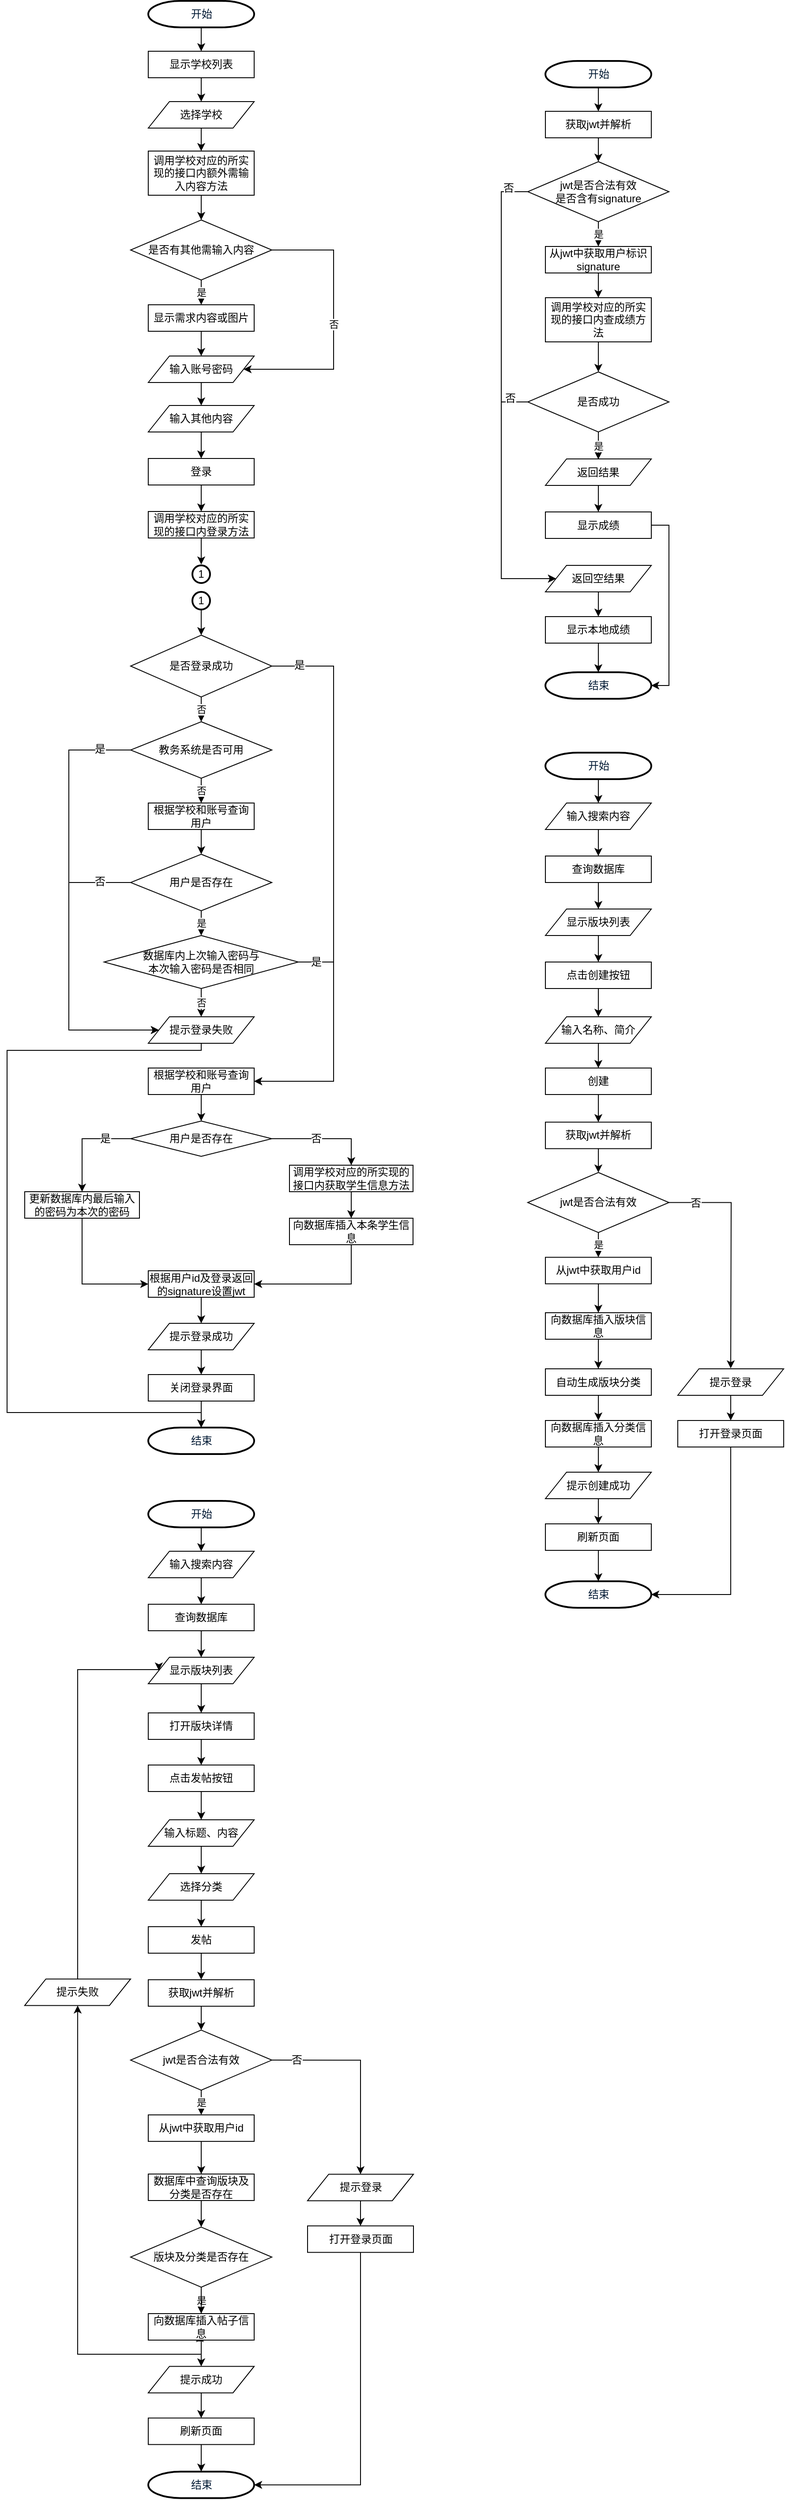 <mxfile version="10.7.7" type="github"><diagram name="Page-1" id="edf60f1a-56cd-e834-aa8a-f176f3a09ee4"><mxGraphModel dx="1394" dy="730" grid="1" gridSize="10" guides="1" tooltips="1" connect="1" arrows="1" fold="1" page="1" pageScale="1" pageWidth="1100" pageHeight="850" background="#ffffff" math="0" shadow="0"><root><mxCell id="0"/><mxCell id="1" parent="0"/><mxCell id="c_AyeSLThWvpHjJvJmBb-22" style="edgeStyle=orthogonalEdgeStyle;rounded=0;orthogonalLoop=1;jettySize=auto;html=1;entryX=0.5;entryY=0;entryDx=0;entryDy=0;" parent="1" source="c_AyeSLThWvpHjJvJmBb-1" target="c_AyeSLThWvpHjJvJmBb-15" edge="1"><mxGeometry relative="1" as="geometry"/></mxCell><mxCell id="c_AyeSLThWvpHjJvJmBb-1" value="开始" style="shape=mxgraph.flowchart.terminator;fillColor=#FFFFFF;strokeColor=#000000;strokeWidth=2;gradientColor=none;gradientDirection=north;fontColor=#001933;fontStyle=0;html=1;" parent="1" vertex="1"><mxGeometry x="180" y="2" width="120" height="30" as="geometry"/></mxCell><mxCell id="c_AyeSLThWvpHjJvJmBb-64" style="edgeStyle=orthogonalEdgeStyle;rounded=0;orthogonalLoop=1;jettySize=auto;html=1;entryX=0.5;entryY=0;entryDx=0;entryDy=0;" parent="1" source="c_AyeSLThWvpHjJvJmBb-14" target="c_AyeSLThWvpHjJvJmBb-34" edge="1"><mxGeometry relative="1" as="geometry"/></mxCell><mxCell id="c_AyeSLThWvpHjJvJmBb-14" value="选择学校" style="shape=parallelogram;perimeter=parallelogramPerimeter;whiteSpace=wrap;html=1;" parent="1" vertex="1"><mxGeometry x="180" y="116" width="120" height="30" as="geometry"/></mxCell><mxCell id="c_AyeSLThWvpHjJvJmBb-23" style="edgeStyle=orthogonalEdgeStyle;rounded=0;orthogonalLoop=1;jettySize=auto;html=1;entryX=0.5;entryY=0;entryDx=0;entryDy=0;" parent="1" source="c_AyeSLThWvpHjJvJmBb-15" target="c_AyeSLThWvpHjJvJmBb-14" edge="1"><mxGeometry relative="1" as="geometry"/></mxCell><mxCell id="c_AyeSLThWvpHjJvJmBb-15" value="显示学校列表" style="rounded=0;whiteSpace=wrap;html=1;" parent="1" vertex="1"><mxGeometry x="180" y="59" width="120" height="30" as="geometry"/></mxCell><mxCell id="c_AyeSLThWvpHjJvJmBb-63" style="edgeStyle=orthogonalEdgeStyle;rounded=0;orthogonalLoop=1;jettySize=auto;html=1;entryX=0.5;entryY=0;entryDx=0;entryDy=0;" parent="1" source="c_AyeSLThWvpHjJvJmBb-17" target="c_AyeSLThWvpHjJvJmBb-20" edge="1"><mxGeometry relative="1" as="geometry"/></mxCell><mxCell id="c_AyeSLThWvpHjJvJmBb-17" value="输入账号密码" style="shape=parallelogram;perimeter=parallelogramPerimeter;whiteSpace=wrap;html=1;" parent="1" vertex="1"><mxGeometry x="180" y="404" width="120" height="30" as="geometry"/></mxCell><mxCell id="c_AyeSLThWvpHjJvJmBb-26" value="是" style="edgeStyle=orthogonalEdgeStyle;rounded=0;orthogonalLoop=1;jettySize=auto;html=1;" parent="1" source="c_AyeSLThWvpHjJvJmBb-18" target="c_AyeSLThWvpHjJvJmBb-19" edge="1"><mxGeometry relative="1" as="geometry"/></mxCell><mxCell id="c_AyeSLThWvpHjJvJmBb-29" value="否" style="edgeStyle=orthogonalEdgeStyle;rounded=0;orthogonalLoop=1;jettySize=auto;html=1;entryX=1;entryY=0.5;entryDx=0;entryDy=0;" parent="1" source="c_AyeSLThWvpHjJvJmBb-18" target="c_AyeSLThWvpHjJvJmBb-17" edge="1"><mxGeometry relative="1" as="geometry"><mxPoint x="480" y="379.5" as="targetPoint"/><Array as="points"><mxPoint x="390" y="284"/><mxPoint x="390" y="419"/></Array></mxGeometry></mxCell><mxCell id="c_AyeSLThWvpHjJvJmBb-18" value="是否有其他需输入内容" style="rhombus;whiteSpace=wrap;html=1;" parent="1" vertex="1"><mxGeometry x="160" y="250" width="160" height="68" as="geometry"/></mxCell><mxCell id="c_AyeSLThWvpHjJvJmBb-65" style="edgeStyle=orthogonalEdgeStyle;rounded=0;orthogonalLoop=1;jettySize=auto;html=1;entryX=0.5;entryY=0;entryDx=0;entryDy=0;" parent="1" source="c_AyeSLThWvpHjJvJmBb-19" target="c_AyeSLThWvpHjJvJmBb-17" edge="1"><mxGeometry relative="1" as="geometry"/></mxCell><mxCell id="c_AyeSLThWvpHjJvJmBb-19" value="显示需求内容或图片" style="rounded=0;whiteSpace=wrap;html=1;" parent="1" vertex="1"><mxGeometry x="180" y="346" width="120" height="30" as="geometry"/></mxCell><mxCell id="c_AyeSLThWvpHjJvJmBb-30" style="edgeStyle=orthogonalEdgeStyle;rounded=0;orthogonalLoop=1;jettySize=auto;html=1;entryX=0.5;entryY=0;entryDx=0;entryDy=0;" parent="1" source="c_AyeSLThWvpHjJvJmBb-20" target="c_AyeSLThWvpHjJvJmBb-28" edge="1"><mxGeometry relative="1" as="geometry"/></mxCell><mxCell id="c_AyeSLThWvpHjJvJmBb-20" value="输入其他内容" style="shape=parallelogram;perimeter=parallelogramPerimeter;whiteSpace=wrap;html=1;" parent="1" vertex="1"><mxGeometry x="180" y="460" width="120" height="30" as="geometry"/></mxCell><mxCell id="c_AyeSLThWvpHjJvJmBb-32" value="" style="edgeStyle=orthogonalEdgeStyle;rounded=0;orthogonalLoop=1;jettySize=auto;html=1;" parent="1" source="c_AyeSLThWvpHjJvJmBb-28" target="c_AyeSLThWvpHjJvJmBb-31" edge="1"><mxGeometry relative="1" as="geometry"/></mxCell><mxCell id="c_AyeSLThWvpHjJvJmBb-28" value="登录" style="rounded=0;whiteSpace=wrap;html=1;" parent="1" vertex="1"><mxGeometry x="180" y="520" width="120" height="30" as="geometry"/></mxCell><mxCell id="GEYqbhleFmhIPvsQaSh0-6" style="edgeStyle=orthogonalEdgeStyle;rounded=0;orthogonalLoop=1;jettySize=auto;html=1;exitX=0.5;exitY=1;exitDx=0;exitDy=0;entryX=0.5;entryY=0;entryDx=0;entryDy=0;entryPerimeter=0;" edge="1" parent="1" source="c_AyeSLThWvpHjJvJmBb-31"><mxGeometry relative="1" as="geometry"><mxPoint x="240" y="640" as="targetPoint"/></mxGeometry></mxCell><mxCell id="c_AyeSLThWvpHjJvJmBb-31" value="调用学校对应的所实现的接口内登录方法" style="rounded=0;whiteSpace=wrap;html=1;" parent="1" vertex="1"><mxGeometry x="180" y="580" width="120" height="30" as="geometry"/></mxCell><mxCell id="c_AyeSLThWvpHjJvJmBb-36" style="edgeStyle=orthogonalEdgeStyle;rounded=0;orthogonalLoop=1;jettySize=auto;html=1;entryX=0.5;entryY=0;entryDx=0;entryDy=0;" parent="1" target="c_AyeSLThWvpHjJvJmBb-18" edge="1"><mxGeometry relative="1" as="geometry"><mxPoint x="240" y="218" as="sourcePoint"/></mxGeometry></mxCell><mxCell id="c_AyeSLThWvpHjJvJmBb-34" value="调用学校对应的所实现的接口内额外需输入内容方法" style="rounded=0;whiteSpace=wrap;html=1;" parent="1" vertex="1"><mxGeometry x="180" y="172" width="120" height="50" as="geometry"/></mxCell><mxCell id="c_AyeSLThWvpHjJvJmBb-40" value="否" style="edgeStyle=orthogonalEdgeStyle;rounded=0;orthogonalLoop=1;jettySize=auto;html=1;" parent="1" source="c_AyeSLThWvpHjJvJmBb-37" target="c_AyeSLThWvpHjJvJmBb-39" edge="1"><mxGeometry relative="1" as="geometry"/></mxCell><mxCell id="c_AyeSLThWvpHjJvJmBb-74" style="edgeStyle=orthogonalEdgeStyle;rounded=0;orthogonalLoop=1;jettySize=auto;html=1;entryX=1;entryY=0.5;entryDx=0;entryDy=0;" parent="1" source="c_AyeSLThWvpHjJvJmBb-37" target="c_AyeSLThWvpHjJvJmBb-72" edge="1"><mxGeometry relative="1" as="geometry"><Array as="points"><mxPoint x="390" y="755"/><mxPoint x="390" y="1225"/></Array></mxGeometry></mxCell><mxCell id="c_AyeSLThWvpHjJvJmBb-76" value="是" style="text;html=1;resizable=0;points=[];align=center;verticalAlign=middle;labelBackgroundColor=#ffffff;" parent="c_AyeSLThWvpHjJvJmBb-74" vertex="1" connectable="0"><mxGeometry x="-0.902" y="1" relative="1" as="geometry"><mxPoint as="offset"/></mxGeometry></mxCell><mxCell id="c_AyeSLThWvpHjJvJmBb-37" value="是否登录成功" style="rhombus;whiteSpace=wrap;html=1;" parent="1" vertex="1"><mxGeometry x="160" y="720" width="160" height="70" as="geometry"/></mxCell><mxCell id="c_AyeSLThWvpHjJvJmBb-45" value="否" style="edgeStyle=orthogonalEdgeStyle;rounded=0;orthogonalLoop=1;jettySize=auto;html=1;entryX=0.5;entryY=0;entryDx=0;entryDy=0;" parent="1" source="c_AyeSLThWvpHjJvJmBb-39" target="c_AyeSLThWvpHjJvJmBb-44" edge="1"><mxGeometry relative="1" as="geometry"/></mxCell><mxCell id="c_AyeSLThWvpHjJvJmBb-69" style="edgeStyle=orthogonalEdgeStyle;rounded=0;orthogonalLoop=1;jettySize=auto;html=1;entryX=0;entryY=0.5;entryDx=0;entryDy=0;" parent="1" source="c_AyeSLThWvpHjJvJmBb-39" target="c_AyeSLThWvpHjJvJmBb-56" edge="1"><mxGeometry relative="1" as="geometry"><Array as="points"><mxPoint x="90" y="850"/><mxPoint x="90" y="1167"/></Array></mxGeometry></mxCell><mxCell id="c_AyeSLThWvpHjJvJmBb-70" value="是" style="text;html=1;resizable=0;points=[];align=center;verticalAlign=middle;labelBackgroundColor=#ffffff;" parent="c_AyeSLThWvpHjJvJmBb-69" vertex="1" connectable="0"><mxGeometry x="-0.857" y="1" relative="1" as="geometry"><mxPoint y="-2" as="offset"/></mxGeometry></mxCell><mxCell id="c_AyeSLThWvpHjJvJmBb-39" value="教务系统是否可用" style="rhombus;whiteSpace=wrap;html=1;" parent="1" vertex="1"><mxGeometry x="160" y="818" width="160" height="64" as="geometry"/></mxCell><mxCell id="c_AyeSLThWvpHjJvJmBb-50" style="edgeStyle=orthogonalEdgeStyle;rounded=0;orthogonalLoop=1;jettySize=auto;html=1;" parent="1" source="c_AyeSLThWvpHjJvJmBb-44" target="c_AyeSLThWvpHjJvJmBb-48" edge="1"><mxGeometry relative="1" as="geometry"/></mxCell><mxCell id="c_AyeSLThWvpHjJvJmBb-44" value="根据学校和账号查询用户" style="rounded=0;whiteSpace=wrap;html=1;" parent="1" vertex="1"><mxGeometry x="180" y="910" width="120" height="30" as="geometry"/></mxCell><mxCell id="c_AyeSLThWvpHjJvJmBb-53" value="是" style="edgeStyle=orthogonalEdgeStyle;rounded=0;orthogonalLoop=1;jettySize=auto;html=1;" parent="1" source="c_AyeSLThWvpHjJvJmBb-48" target="c_AyeSLThWvpHjJvJmBb-51" edge="1"><mxGeometry relative="1" as="geometry"/></mxCell><mxCell id="c_AyeSLThWvpHjJvJmBb-66" style="edgeStyle=orthogonalEdgeStyle;rounded=0;orthogonalLoop=1;jettySize=auto;html=1;entryX=0;entryY=0.5;entryDx=0;entryDy=0;" parent="1" source="c_AyeSLThWvpHjJvJmBb-48" target="c_AyeSLThWvpHjJvJmBb-56" edge="1"><mxGeometry relative="1" as="geometry"><Array as="points"><mxPoint x="90" y="1000"/><mxPoint x="90" y="1167"/></Array></mxGeometry></mxCell><mxCell id="c_AyeSLThWvpHjJvJmBb-68" value="否" style="text;html=1;resizable=0;points=[];align=center;verticalAlign=middle;labelBackgroundColor=#ffffff;" parent="c_AyeSLThWvpHjJvJmBb-66" vertex="1" connectable="0"><mxGeometry x="-0.793" y="-3" relative="1" as="geometry"><mxPoint y="2" as="offset"/></mxGeometry></mxCell><mxCell id="c_AyeSLThWvpHjJvJmBb-48" value="用户是否存在" style="rhombus;whiteSpace=wrap;html=1;" parent="1" vertex="1"><mxGeometry x="160" y="968" width="160" height="64" as="geometry"/></mxCell><mxCell id="c_AyeSLThWvpHjJvJmBb-54" value="否" style="edgeStyle=orthogonalEdgeStyle;rounded=0;orthogonalLoop=1;jettySize=auto;html=1;entryX=0.5;entryY=0;entryDx=0;entryDy=0;" parent="1" source="c_AyeSLThWvpHjJvJmBb-51" target="c_AyeSLThWvpHjJvJmBb-56" edge="1"><mxGeometry relative="1" as="geometry"><mxPoint x="240" y="1150" as="targetPoint"/></mxGeometry></mxCell><mxCell id="c_AyeSLThWvpHjJvJmBb-73" style="edgeStyle=orthogonalEdgeStyle;rounded=0;orthogonalLoop=1;jettySize=auto;html=1;entryX=1;entryY=0.5;entryDx=0;entryDy=0;" parent="1" source="c_AyeSLThWvpHjJvJmBb-51" target="c_AyeSLThWvpHjJvJmBb-72" edge="1"><mxGeometry relative="1" as="geometry"><mxPoint x="350" y="1190" as="targetPoint"/><Array as="points"><mxPoint x="390" y="1090"/><mxPoint x="390" y="1225"/></Array></mxGeometry></mxCell><mxCell id="c_AyeSLThWvpHjJvJmBb-77" value="是" style="text;html=1;resizable=0;points=[];align=center;verticalAlign=middle;labelBackgroundColor=#ffffff;" parent="c_AyeSLThWvpHjJvJmBb-73" vertex="1" connectable="0"><mxGeometry x="-0.849" relative="1" as="geometry"><mxPoint as="offset"/></mxGeometry></mxCell><mxCell id="c_AyeSLThWvpHjJvJmBb-51" value="数据库内上次输入密码与&lt;br&gt;本次输入密码是否相同" style="rhombus;whiteSpace=wrap;html=1;" parent="1" vertex="1"><mxGeometry x="130" y="1060" width="220" height="60" as="geometry"/></mxCell><mxCell id="c_AyeSLThWvpHjJvJmBb-118" style="edgeStyle=orthogonalEdgeStyle;rounded=0;orthogonalLoop=1;jettySize=auto;html=1;entryX=0.5;entryY=0;entryDx=0;entryDy=0;entryPerimeter=0;exitX=0.5;exitY=1;exitDx=0;exitDy=0;" parent="1" source="c_AyeSLThWvpHjJvJmBb-56" target="c_AyeSLThWvpHjJvJmBb-61" edge="1"><mxGeometry relative="1" as="geometry"><mxPoint x="40" y="1450" as="targetPoint"/><Array as="points"><mxPoint x="240" y="1190"/><mxPoint x="20" y="1190"/><mxPoint x="20" y="1600"/><mxPoint x="240" y="1600"/></Array></mxGeometry></mxCell><mxCell id="c_AyeSLThWvpHjJvJmBb-56" value="提示登录失败" style="shape=parallelogram;perimeter=parallelogramPerimeter;whiteSpace=wrap;html=1;" parent="1" vertex="1"><mxGeometry x="180" y="1152" width="120" height="30" as="geometry"/></mxCell><mxCell id="c_AyeSLThWvpHjJvJmBb-85" style="edgeStyle=orthogonalEdgeStyle;rounded=0;orthogonalLoop=1;jettySize=auto;html=1;" parent="1" source="c_AyeSLThWvpHjJvJmBb-57" target="c_AyeSLThWvpHjJvJmBb-58" edge="1"><mxGeometry relative="1" as="geometry"/></mxCell><mxCell id="c_AyeSLThWvpHjJvJmBb-57" value="提示登录成功" style="shape=parallelogram;perimeter=parallelogramPerimeter;whiteSpace=wrap;html=1;" parent="1" vertex="1"><mxGeometry x="180" y="1499" width="120" height="30" as="geometry"/></mxCell><mxCell id="c_AyeSLThWvpHjJvJmBb-86" style="edgeStyle=orthogonalEdgeStyle;rounded=0;orthogonalLoop=1;jettySize=auto;html=1;entryX=0.5;entryY=0;entryDx=0;entryDy=0;entryPerimeter=0;" parent="1" source="c_AyeSLThWvpHjJvJmBb-58" target="c_AyeSLThWvpHjJvJmBb-61" edge="1"><mxGeometry relative="1" as="geometry"/></mxCell><mxCell id="c_AyeSLThWvpHjJvJmBb-58" value="关闭登录界面" style="rounded=0;whiteSpace=wrap;html=1;" parent="1" vertex="1"><mxGeometry x="180" y="1557" width="120" height="30" as="geometry"/></mxCell><mxCell id="c_AyeSLThWvpHjJvJmBb-61" value="结束" style="shape=mxgraph.flowchart.terminator;fillColor=#FFFFFF;strokeColor=#000000;strokeWidth=2;gradientColor=none;gradientDirection=north;fontColor=#001933;fontStyle=0;html=1;" parent="1" vertex="1"><mxGeometry x="180" y="1617" width="120" height="30" as="geometry"/></mxCell><mxCell id="c_AyeSLThWvpHjJvJmBb-79" style="edgeStyle=orthogonalEdgeStyle;rounded=0;orthogonalLoop=1;jettySize=auto;html=1;entryX=0.5;entryY=0;entryDx=0;entryDy=0;" parent="1" source="c_AyeSLThWvpHjJvJmBb-72" target="c_AyeSLThWvpHjJvJmBb-78" edge="1"><mxGeometry relative="1" as="geometry"/></mxCell><mxCell id="c_AyeSLThWvpHjJvJmBb-72" value="根据学校和账号查询用户" style="rounded=0;whiteSpace=wrap;html=1;" parent="1" vertex="1"><mxGeometry x="180" y="1210" width="120" height="30" as="geometry"/></mxCell><mxCell id="c_AyeSLThWvpHjJvJmBb-82" style="edgeStyle=orthogonalEdgeStyle;rounded=0;orthogonalLoop=1;jettySize=auto;html=1;" parent="1" source="c_AyeSLThWvpHjJvJmBb-78" target="c_AyeSLThWvpHjJvJmBb-81" edge="1"><mxGeometry relative="1" as="geometry"><Array as="points"><mxPoint x="105" y="1290"/></Array></mxGeometry></mxCell><mxCell id="c_AyeSLThWvpHjJvJmBb-83" value="是" style="text;html=1;resizable=0;points=[];align=center;verticalAlign=middle;labelBackgroundColor=#ffffff;" parent="c_AyeSLThWvpHjJvJmBb-82" vertex="1" connectable="0"><mxGeometry x="-0.12" y="19" relative="1" as="geometry"><mxPoint x="21" y="-19" as="offset"/></mxGeometry></mxCell><mxCell id="c_AyeSLThWvpHjJvJmBb-88" style="edgeStyle=orthogonalEdgeStyle;rounded=0;orthogonalLoop=1;jettySize=auto;html=1;entryX=0.5;entryY=0;entryDx=0;entryDy=0;" parent="1" source="c_AyeSLThWvpHjJvJmBb-78" target="c_AyeSLThWvpHjJvJmBb-87" edge="1"><mxGeometry relative="1" as="geometry"/></mxCell><mxCell id="c_AyeSLThWvpHjJvJmBb-121" value="否" style="text;html=1;resizable=0;points=[];align=center;verticalAlign=middle;labelBackgroundColor=#ffffff;" parent="c_AyeSLThWvpHjJvJmBb-88" vertex="1" connectable="0"><mxGeometry x="-0.167" y="-4" relative="1" as="geometry"><mxPoint y="-4" as="offset"/></mxGeometry></mxCell><mxCell id="c_AyeSLThWvpHjJvJmBb-78" value="用户是否存在" style="rhombus;whiteSpace=wrap;html=1;" parent="1" vertex="1"><mxGeometry x="160" y="1270" width="160" height="40" as="geometry"/></mxCell><mxCell id="c_AyeSLThWvpHjJvJmBb-102" style="edgeStyle=orthogonalEdgeStyle;rounded=0;orthogonalLoop=1;jettySize=auto;html=1;entryX=0;entryY=0.5;entryDx=0;entryDy=0;" parent="1" source="c_AyeSLThWvpHjJvJmBb-81" target="c_AyeSLThWvpHjJvJmBb-101" edge="1"><mxGeometry relative="1" as="geometry"><Array as="points"><mxPoint x="105" y="1455"/></Array></mxGeometry></mxCell><mxCell id="c_AyeSLThWvpHjJvJmBb-81" value="更新数据库内最后输入的密码为本次的密码" style="rounded=0;whiteSpace=wrap;html=1;" parent="1" vertex="1"><mxGeometry x="40" y="1350" width="130" height="30" as="geometry"/></mxCell><mxCell id="c_AyeSLThWvpHjJvJmBb-92" style="edgeStyle=orthogonalEdgeStyle;rounded=0;orthogonalLoop=1;jettySize=auto;html=1;entryX=0.5;entryY=0;entryDx=0;entryDy=0;" parent="1" source="c_AyeSLThWvpHjJvJmBb-87" target="c_AyeSLThWvpHjJvJmBb-89" edge="1"><mxGeometry relative="1" as="geometry"/></mxCell><mxCell id="c_AyeSLThWvpHjJvJmBb-87" value="调用学校对应的所实现的接口内获取学生信息方法" style="rounded=0;whiteSpace=wrap;html=1;" parent="1" vertex="1"><mxGeometry x="340" y="1320" width="140" height="30" as="geometry"/></mxCell><mxCell id="c_AyeSLThWvpHjJvJmBb-103" style="edgeStyle=orthogonalEdgeStyle;rounded=0;orthogonalLoop=1;jettySize=auto;html=1;entryX=1;entryY=0.5;entryDx=0;entryDy=0;" parent="1" source="c_AyeSLThWvpHjJvJmBb-89" target="c_AyeSLThWvpHjJvJmBb-101" edge="1"><mxGeometry relative="1" as="geometry"><Array as="points"><mxPoint x="410" y="1455"/></Array></mxGeometry></mxCell><mxCell id="c_AyeSLThWvpHjJvJmBb-89" value="向数据库插入本条学生信息" style="rounded=0;whiteSpace=wrap;html=1;" parent="1" vertex="1"><mxGeometry x="340" y="1380" width="140" height="30" as="geometry"/></mxCell><mxCell id="c_AyeSLThWvpHjJvJmBb-93" style="edgeStyle=orthogonalEdgeStyle;rounded=0;orthogonalLoop=1;jettySize=auto;html=1;entryX=0.5;entryY=0;entryDx=0;entryDy=0;" parent="1" source="c_AyeSLThWvpHjJvJmBb-94" target="c_AyeSLThWvpHjJvJmBb-98" edge="1"><mxGeometry relative="1" as="geometry"/></mxCell><mxCell id="c_AyeSLThWvpHjJvJmBb-94" value="开始" style="shape=mxgraph.flowchart.terminator;fillColor=#FFFFFF;strokeColor=#000000;strokeWidth=2;gradientColor=none;gradientDirection=north;fontColor=#001933;fontStyle=0;html=1;" parent="1" vertex="1"><mxGeometry x="630" y="70" width="120" height="30" as="geometry"/></mxCell><mxCell id="c_AyeSLThWvpHjJvJmBb-97" style="edgeStyle=orthogonalEdgeStyle;rounded=0;orthogonalLoop=1;jettySize=auto;html=1;entryX=0.5;entryY=0;entryDx=0;entryDy=0;" parent="1" source="c_AyeSLThWvpHjJvJmBb-98" edge="1"><mxGeometry relative="1" as="geometry"><mxPoint x="690" y="184" as="targetPoint"/></mxGeometry></mxCell><mxCell id="c_AyeSLThWvpHjJvJmBb-98" value="获取jwt并解析" style="rounded=0;whiteSpace=wrap;html=1;" parent="1" vertex="1"><mxGeometry x="630" y="127" width="120" height="30" as="geometry"/></mxCell><mxCell id="c_AyeSLThWvpHjJvJmBb-104" style="edgeStyle=orthogonalEdgeStyle;rounded=0;orthogonalLoop=1;jettySize=auto;html=1;entryX=0.5;entryY=0;entryDx=0;entryDy=0;" parent="1" source="c_AyeSLThWvpHjJvJmBb-101" target="c_AyeSLThWvpHjJvJmBb-57" edge="1"><mxGeometry relative="1" as="geometry"/></mxCell><mxCell id="c_AyeSLThWvpHjJvJmBb-101" value="根据用户id及登录返回的signature设置jwt" style="rounded=0;whiteSpace=wrap;html=1;" parent="1" vertex="1"><mxGeometry x="180" y="1439.5" width="120" height="30" as="geometry"/></mxCell><mxCell id="c_AyeSLThWvpHjJvJmBb-107" value="是" style="edgeStyle=orthogonalEdgeStyle;rounded=0;orthogonalLoop=1;jettySize=auto;html=1;entryX=0.5;entryY=0;entryDx=0;entryDy=0;" parent="1" source="c_AyeSLThWvpHjJvJmBb-105" target="c_AyeSLThWvpHjJvJmBb-109" edge="1"><mxGeometry relative="1" as="geometry"><mxPoint x="750" y="259" as="targetPoint"/></mxGeometry></mxCell><mxCell id="c_AyeSLThWvpHjJvJmBb-117" value="" style="edgeStyle=orthogonalEdgeStyle;rounded=0;orthogonalLoop=1;jettySize=auto;html=1;entryX=0;entryY=0.5;entryDx=0;entryDy=0;" parent="1" source="c_AyeSLThWvpHjJvJmBb-105" target="c_AyeSLThWvpHjJvJmBb-141" edge="1"><mxGeometry relative="1" as="geometry"><mxPoint x="630" y="655" as="targetPoint"/><Array as="points"><mxPoint x="580" y="218"/><mxPoint x="580" y="656"/></Array></mxGeometry></mxCell><mxCell id="c_AyeSLThWvpHjJvJmBb-128" value="否" style="text;html=1;resizable=0;points=[];align=center;verticalAlign=middle;labelBackgroundColor=#ffffff;" parent="c_AyeSLThWvpHjJvJmBb-117" vertex="1" connectable="0"><mxGeometry x="-0.943" y="-1" relative="1" as="geometry"><mxPoint x="-7" y="-3" as="offset"/></mxGeometry></mxCell><mxCell id="c_AyeSLThWvpHjJvJmBb-105" value="jwt是否合法有效&lt;br&gt;是否含有signature" style="rhombus;whiteSpace=wrap;html=1;" parent="1" vertex="1"><mxGeometry x="610" y="184" width="160" height="68" as="geometry"/></mxCell><mxCell id="c_AyeSLThWvpHjJvJmBb-114" style="edgeStyle=orthogonalEdgeStyle;rounded=0;orthogonalLoop=1;jettySize=auto;html=1;entryX=0.5;entryY=0;entryDx=0;entryDy=0;" parent="1" source="c_AyeSLThWvpHjJvJmBb-108" target="c_AyeSLThWvpHjJvJmBb-113" edge="1"><mxGeometry relative="1" as="geometry"/></mxCell><mxCell id="c_AyeSLThWvpHjJvJmBb-108" value="调用学校对应的所实现的接口内查成绩方法" style="rounded=0;whiteSpace=wrap;html=1;" parent="1" vertex="1"><mxGeometry x="630" y="338" width="120" height="50" as="geometry"/></mxCell><mxCell id="c_AyeSLThWvpHjJvJmBb-112" style="edgeStyle=orthogonalEdgeStyle;rounded=0;orthogonalLoop=1;jettySize=auto;html=1;entryX=0.5;entryY=0;entryDx=0;entryDy=0;" parent="1" source="c_AyeSLThWvpHjJvJmBb-109" target="c_AyeSLThWvpHjJvJmBb-108" edge="1"><mxGeometry relative="1" as="geometry"/></mxCell><mxCell id="c_AyeSLThWvpHjJvJmBb-109" value="从jwt中获取用户标识signature" style="rounded=0;whiteSpace=wrap;html=1;" parent="1" vertex="1"><mxGeometry x="630" y="280" width="120" height="30" as="geometry"/></mxCell><mxCell id="c_AyeSLThWvpHjJvJmBb-116" value="是" style="edgeStyle=orthogonalEdgeStyle;rounded=0;orthogonalLoop=1;jettySize=auto;html=1;entryX=0.5;entryY=0;entryDx=0;entryDy=0;" parent="1" source="c_AyeSLThWvpHjJvJmBb-113" edge="1"><mxGeometry relative="1" as="geometry"><mxPoint x="690" y="521" as="targetPoint"/></mxGeometry></mxCell><mxCell id="c_AyeSLThWvpHjJvJmBb-142" style="edgeStyle=orthogonalEdgeStyle;rounded=0;orthogonalLoop=1;jettySize=auto;html=1;entryX=0;entryY=0.5;entryDx=0;entryDy=0;" parent="1" source="c_AyeSLThWvpHjJvJmBb-113" target="c_AyeSLThWvpHjJvJmBb-141" edge="1"><mxGeometry relative="1" as="geometry"><Array as="points"><mxPoint x="580" y="456"/><mxPoint x="580" y="656"/></Array></mxGeometry></mxCell><mxCell id="c_AyeSLThWvpHjJvJmBb-143" value="否" style="text;html=1;resizable=0;points=[];align=center;verticalAlign=middle;labelBackgroundColor=#ffffff;" parent="c_AyeSLThWvpHjJvJmBb-142" vertex="1" connectable="0"><mxGeometry x="-0.918" y="1" relative="1" as="geometry"><mxPoint x="-8" y="-5" as="offset"/></mxGeometry></mxCell><mxCell id="c_AyeSLThWvpHjJvJmBb-113" value="是否成功" style="rhombus;whiteSpace=wrap;html=1;" parent="1" vertex="1"><mxGeometry x="610" y="422" width="160" height="68" as="geometry"/></mxCell><mxCell id="c_AyeSLThWvpHjJvJmBb-129" style="edgeStyle=orthogonalEdgeStyle;rounded=0;orthogonalLoop=1;jettySize=auto;html=1;entryX=0.5;entryY=0;entryDx=0;entryDy=0;" parent="1" target="c_AyeSLThWvpHjJvJmBb-124" edge="1"><mxGeometry relative="1" as="geometry"><mxPoint x="690" y="670" as="sourcePoint"/></mxGeometry></mxCell><mxCell id="c_AyeSLThWvpHjJvJmBb-131" style="edgeStyle=orthogonalEdgeStyle;rounded=0;orthogonalLoop=1;jettySize=auto;html=1;entryX=0.5;entryY=0;entryDx=0;entryDy=0;entryPerimeter=0;" parent="1" source="c_AyeSLThWvpHjJvJmBb-124" target="c_AyeSLThWvpHjJvJmBb-130" edge="1"><mxGeometry relative="1" as="geometry"/></mxCell><mxCell id="c_AyeSLThWvpHjJvJmBb-124" value="显示本地成绩" style="rounded=0;whiteSpace=wrap;html=1;" parent="1" vertex="1"><mxGeometry x="630" y="699" width="120" height="30" as="geometry"/></mxCell><mxCell id="c_AyeSLThWvpHjJvJmBb-130" value="结束" style="shape=mxgraph.flowchart.terminator;fillColor=#FFFFFF;strokeColor=#000000;strokeWidth=2;gradientColor=none;gradientDirection=north;fontColor=#001933;fontStyle=0;html=1;" parent="1" vertex="1"><mxGeometry x="630" y="762" width="120" height="30" as="geometry"/></mxCell><mxCell id="c_AyeSLThWvpHjJvJmBb-133" style="edgeStyle=orthogonalEdgeStyle;rounded=0;orthogonalLoop=1;jettySize=auto;html=1;entryX=0.5;entryY=0;entryDx=0;entryDy=0;" parent="1" source="c_AyeSLThWvpHjJvJmBb-134" edge="1"><mxGeometry relative="1" as="geometry"><mxPoint x="690" y="910" as="targetPoint"/></mxGeometry></mxCell><mxCell id="c_AyeSLThWvpHjJvJmBb-134" value="开始" style="shape=mxgraph.flowchart.terminator;fillColor=#FFFFFF;strokeColor=#000000;strokeWidth=2;gradientColor=none;gradientDirection=north;fontColor=#001933;fontStyle=0;html=1;" parent="1" vertex="1"><mxGeometry x="630" y="853" width="120" height="30" as="geometry"/></mxCell><mxCell id="c_AyeSLThWvpHjJvJmBb-139" style="edgeStyle=orthogonalEdgeStyle;rounded=0;orthogonalLoop=1;jettySize=auto;html=1;entryX=0.5;entryY=0;entryDx=0;entryDy=0;" parent="1" source="c_AyeSLThWvpHjJvJmBb-136" target="c_AyeSLThWvpHjJvJmBb-138" edge="1"><mxGeometry relative="1" as="geometry"/></mxCell><mxCell id="c_AyeSLThWvpHjJvJmBb-136" value="返回结果" style="shape=parallelogram;perimeter=parallelogramPerimeter;whiteSpace=wrap;html=1;" parent="1" vertex="1"><mxGeometry x="630" y="520.5" width="120" height="30" as="geometry"/></mxCell><mxCell id="c_AyeSLThWvpHjJvJmBb-140" style="edgeStyle=orthogonalEdgeStyle;rounded=0;orthogonalLoop=1;jettySize=auto;html=1;entryX=1;entryY=0.5;entryDx=0;entryDy=0;entryPerimeter=0;" parent="1" source="c_AyeSLThWvpHjJvJmBb-138" target="c_AyeSLThWvpHjJvJmBb-130" edge="1"><mxGeometry relative="1" as="geometry"><Array as="points"><mxPoint x="770" y="596"/><mxPoint x="770" y="777"/></Array></mxGeometry></mxCell><mxCell id="c_AyeSLThWvpHjJvJmBb-138" value="显示成绩" style="rounded=0;whiteSpace=wrap;html=1;" parent="1" vertex="1"><mxGeometry x="630" y="580.5" width="120" height="30" as="geometry"/></mxCell><mxCell id="c_AyeSLThWvpHjJvJmBb-141" value="返回空结果" style="shape=parallelogram;perimeter=parallelogramPerimeter;whiteSpace=wrap;html=1;" parent="1" vertex="1"><mxGeometry x="630" y="641" width="120" height="30" as="geometry"/></mxCell><mxCell id="c_AyeSLThWvpHjJvJmBb-147" style="edgeStyle=orthogonalEdgeStyle;rounded=0;orthogonalLoop=1;jettySize=auto;html=1;entryX=0.5;entryY=0;entryDx=0;entryDy=0;" parent="1" source="c_AyeSLThWvpHjJvJmBb-145" target="c_AyeSLThWvpHjJvJmBb-146" edge="1"><mxGeometry relative="1" as="geometry"/></mxCell><mxCell id="c_AyeSLThWvpHjJvJmBb-145" value="输入搜索内容" style="shape=parallelogram;perimeter=parallelogramPerimeter;whiteSpace=wrap;html=1;" parent="1" vertex="1"><mxGeometry x="630" y="910" width="120" height="30" as="geometry"/></mxCell><mxCell id="c_AyeSLThWvpHjJvJmBb-150" style="edgeStyle=orthogonalEdgeStyle;rounded=0;orthogonalLoop=1;jettySize=auto;html=1;entryX=0.5;entryY=0;entryDx=0;entryDy=0;" parent="1" source="c_AyeSLThWvpHjJvJmBb-146" target="c_AyeSLThWvpHjJvJmBb-149" edge="1"><mxGeometry relative="1" as="geometry"/></mxCell><mxCell id="c_AyeSLThWvpHjJvJmBb-146" value="查询数据库" style="rounded=0;whiteSpace=wrap;html=1;" parent="1" vertex="1"><mxGeometry x="630" y="970" width="120" height="30" as="geometry"/></mxCell><mxCell id="c_AyeSLThWvpHjJvJmBb-152" style="edgeStyle=orthogonalEdgeStyle;rounded=0;orthogonalLoop=1;jettySize=auto;html=1;entryX=0.5;entryY=0;entryDx=0;entryDy=0;" parent="1" source="c_AyeSLThWvpHjJvJmBb-149" target="c_AyeSLThWvpHjJvJmBb-151" edge="1"><mxGeometry relative="1" as="geometry"/></mxCell><mxCell id="c_AyeSLThWvpHjJvJmBb-149" value="显示版块列表" style="shape=parallelogram;perimeter=parallelogramPerimeter;whiteSpace=wrap;html=1;" parent="1" vertex="1"><mxGeometry x="630" y="1030" width="120" height="30" as="geometry"/></mxCell><mxCell id="c_AyeSLThWvpHjJvJmBb-155" style="edgeStyle=orthogonalEdgeStyle;rounded=0;orthogonalLoop=1;jettySize=auto;html=1;" parent="1" source="c_AyeSLThWvpHjJvJmBb-151" target="c_AyeSLThWvpHjJvJmBb-154" edge="1"><mxGeometry relative="1" as="geometry"/></mxCell><mxCell id="c_AyeSLThWvpHjJvJmBb-151" value="点击创建按钮" style="rounded=0;whiteSpace=wrap;html=1;" parent="1" vertex="1"><mxGeometry x="630" y="1090" width="120" height="30" as="geometry"/></mxCell><mxCell id="c_AyeSLThWvpHjJvJmBb-157" style="edgeStyle=orthogonalEdgeStyle;rounded=0;orthogonalLoop=1;jettySize=auto;html=1;entryX=0.5;entryY=0;entryDx=0;entryDy=0;" parent="1" source="c_AyeSLThWvpHjJvJmBb-154" target="c_AyeSLThWvpHjJvJmBb-156" edge="1"><mxGeometry relative="1" as="geometry"/></mxCell><mxCell id="c_AyeSLThWvpHjJvJmBb-154" value="输入名称、简介" style="shape=parallelogram;perimeter=parallelogramPerimeter;whiteSpace=wrap;html=1;" parent="1" vertex="1"><mxGeometry x="630" y="1152" width="120" height="30" as="geometry"/></mxCell><mxCell id="c_AyeSLThWvpHjJvJmBb-200" style="edgeStyle=orthogonalEdgeStyle;rounded=0;orthogonalLoop=1;jettySize=auto;html=1;entryX=0.5;entryY=0;entryDx=0;entryDy=0;" parent="1" source="c_AyeSLThWvpHjJvJmBb-156" target="c_AyeSLThWvpHjJvJmBb-196" edge="1"><mxGeometry relative="1" as="geometry"/></mxCell><mxCell id="c_AyeSLThWvpHjJvJmBb-156" value="创建" style="rounded=0;whiteSpace=wrap;html=1;" parent="1" vertex="1"><mxGeometry x="630" y="1210" width="120" height="30" as="geometry"/></mxCell><mxCell id="c_AyeSLThWvpHjJvJmBb-160" value="" style="edgeStyle=orthogonalEdgeStyle;rounded=0;orthogonalLoop=1;jettySize=auto;html=1;" parent="1" source="c_AyeSLThWvpHjJvJmBb-158" target="c_AyeSLThWvpHjJvJmBb-159" edge="1"><mxGeometry relative="1" as="geometry"/></mxCell><mxCell id="c_AyeSLThWvpHjJvJmBb-158" value="向数据库插入版块信息" style="rounded=0;whiteSpace=wrap;html=1;" parent="1" vertex="1"><mxGeometry x="630" y="1487" width="120" height="30" as="geometry"/></mxCell><mxCell id="c_AyeSLThWvpHjJvJmBb-163" value="" style="edgeStyle=orthogonalEdgeStyle;rounded=0;orthogonalLoop=1;jettySize=auto;html=1;" parent="1" source="c_AyeSLThWvpHjJvJmBb-159" target="c_AyeSLThWvpHjJvJmBb-162" edge="1"><mxGeometry relative="1" as="geometry"/></mxCell><mxCell id="c_AyeSLThWvpHjJvJmBb-159" value="自动生成版块分类" style="rounded=0;whiteSpace=wrap;html=1;" parent="1" vertex="1"><mxGeometry x="630" y="1550.5" width="120" height="30" as="geometry"/></mxCell><mxCell id="c_AyeSLThWvpHjJvJmBb-165" style="edgeStyle=orthogonalEdgeStyle;rounded=0;orthogonalLoop=1;jettySize=auto;html=1;entryX=0.5;entryY=0;entryDx=0;entryDy=0;" parent="1" source="c_AyeSLThWvpHjJvJmBb-162" target="c_AyeSLThWvpHjJvJmBb-164" edge="1"><mxGeometry relative="1" as="geometry"/></mxCell><mxCell id="c_AyeSLThWvpHjJvJmBb-162" value="向数据库插入分类信息" style="rounded=0;whiteSpace=wrap;html=1;" parent="1" vertex="1"><mxGeometry x="630" y="1609" width="120" height="30" as="geometry"/></mxCell><mxCell id="c_AyeSLThWvpHjJvJmBb-167" style="edgeStyle=orthogonalEdgeStyle;rounded=0;orthogonalLoop=1;jettySize=auto;html=1;entryX=0.5;entryY=0;entryDx=0;entryDy=0;" parent="1" source="c_AyeSLThWvpHjJvJmBb-164" target="c_AyeSLThWvpHjJvJmBb-166" edge="1"><mxGeometry relative="1" as="geometry"/></mxCell><mxCell id="c_AyeSLThWvpHjJvJmBb-164" value="提示创建成功" style="shape=parallelogram;perimeter=parallelogramPerimeter;whiteSpace=wrap;html=1;" parent="1" vertex="1"><mxGeometry x="630" y="1667.5" width="120" height="30" as="geometry"/></mxCell><mxCell id="c_AyeSLThWvpHjJvJmBb-169" style="edgeStyle=orthogonalEdgeStyle;rounded=0;orthogonalLoop=1;jettySize=auto;html=1;entryX=0.5;entryY=0;entryDx=0;entryDy=0;entryPerimeter=0;" parent="1" source="c_AyeSLThWvpHjJvJmBb-166" target="c_AyeSLThWvpHjJvJmBb-168" edge="1"><mxGeometry relative="1" as="geometry"/></mxCell><mxCell id="c_AyeSLThWvpHjJvJmBb-166" value="刷新页面" style="rounded=0;whiteSpace=wrap;html=1;" parent="1" vertex="1"><mxGeometry x="630" y="1726" width="120" height="30" as="geometry"/></mxCell><mxCell id="c_AyeSLThWvpHjJvJmBb-168" value="结束" style="shape=mxgraph.flowchart.terminator;fillColor=#FFFFFF;strokeColor=#000000;strokeWidth=2;gradientColor=none;gradientDirection=north;fontColor=#001933;fontStyle=0;html=1;" parent="1" vertex="1"><mxGeometry x="630" y="1791" width="120" height="30" as="geometry"/></mxCell><mxCell id="c_AyeSLThWvpHjJvJmBb-170" style="edgeStyle=orthogonalEdgeStyle;rounded=0;orthogonalLoop=1;jettySize=auto;html=1;entryX=0.5;entryY=0;entryDx=0;entryDy=0;" parent="1" source="c_AyeSLThWvpHjJvJmBb-171" edge="1"><mxGeometry relative="1" as="geometry"><mxPoint x="240" y="1757" as="targetPoint"/></mxGeometry></mxCell><mxCell id="c_AyeSLThWvpHjJvJmBb-171" value="开始" style="shape=mxgraph.flowchart.terminator;fillColor=#FFFFFF;strokeColor=#000000;strokeWidth=2;gradientColor=none;gradientDirection=north;fontColor=#001933;fontStyle=0;html=1;" parent="1" vertex="1"><mxGeometry x="180" y="1700" width="120" height="30" as="geometry"/></mxCell><mxCell id="c_AyeSLThWvpHjJvJmBb-172" style="edgeStyle=orthogonalEdgeStyle;rounded=0;orthogonalLoop=1;jettySize=auto;html=1;entryX=0.5;entryY=0;entryDx=0;entryDy=0;" parent="1" source="c_AyeSLThWvpHjJvJmBb-173" target="c_AyeSLThWvpHjJvJmBb-175" edge="1"><mxGeometry relative="1" as="geometry"/></mxCell><mxCell id="c_AyeSLThWvpHjJvJmBb-173" value="输入搜索内容" style="shape=parallelogram;perimeter=parallelogramPerimeter;whiteSpace=wrap;html=1;" parent="1" vertex="1"><mxGeometry x="180" y="1757" width="120" height="30" as="geometry"/></mxCell><mxCell id="c_AyeSLThWvpHjJvJmBb-174" style="edgeStyle=orthogonalEdgeStyle;rounded=0;orthogonalLoop=1;jettySize=auto;html=1;entryX=0.5;entryY=0;entryDx=0;entryDy=0;" parent="1" source="c_AyeSLThWvpHjJvJmBb-175" target="c_AyeSLThWvpHjJvJmBb-177" edge="1"><mxGeometry relative="1" as="geometry"/></mxCell><mxCell id="c_AyeSLThWvpHjJvJmBb-175" value="查询数据库" style="rounded=0;whiteSpace=wrap;html=1;" parent="1" vertex="1"><mxGeometry x="180" y="1817" width="120" height="30" as="geometry"/></mxCell><mxCell id="c_AyeSLThWvpHjJvJmBb-234" style="edgeStyle=orthogonalEdgeStyle;rounded=0;orthogonalLoop=1;jettySize=auto;html=1;entryX=0.5;entryY=0;entryDx=0;entryDy=0;" parent="1" source="c_AyeSLThWvpHjJvJmBb-177" target="c_AyeSLThWvpHjJvJmBb-233" edge="1"><mxGeometry relative="1" as="geometry"/></mxCell><mxCell id="c_AyeSLThWvpHjJvJmBb-177" value="显示版块列表" style="shape=parallelogram;perimeter=parallelogramPerimeter;whiteSpace=wrap;html=1;" parent="1" vertex="1"><mxGeometry x="180" y="1877" width="120" height="30" as="geometry"/></mxCell><mxCell id="c_AyeSLThWvpHjJvJmBb-178" style="edgeStyle=orthogonalEdgeStyle;rounded=0;orthogonalLoop=1;jettySize=auto;html=1;" parent="1" source="c_AyeSLThWvpHjJvJmBb-179" target="c_AyeSLThWvpHjJvJmBb-181" edge="1"><mxGeometry relative="1" as="geometry"/></mxCell><mxCell id="c_AyeSLThWvpHjJvJmBb-179" value="点击发帖按钮" style="rounded=0;whiteSpace=wrap;html=1;" parent="1" vertex="1"><mxGeometry x="180" y="1999" width="120" height="30" as="geometry"/></mxCell><mxCell id="c_AyeSLThWvpHjJvJmBb-184" value="" style="edgeStyle=orthogonalEdgeStyle;rounded=0;orthogonalLoop=1;jettySize=auto;html=1;" parent="1" source="c_AyeSLThWvpHjJvJmBb-181" target="c_AyeSLThWvpHjJvJmBb-183" edge="1"><mxGeometry relative="1" as="geometry"/></mxCell><mxCell id="c_AyeSLThWvpHjJvJmBb-181" value="输入标题、内容" style="shape=parallelogram;perimeter=parallelogramPerimeter;whiteSpace=wrap;html=1;" parent="1" vertex="1"><mxGeometry x="180" y="2061" width="120" height="30" as="geometry"/></mxCell><mxCell id="c_AyeSLThWvpHjJvJmBb-186" style="edgeStyle=orthogonalEdgeStyle;rounded=0;orthogonalLoop=1;jettySize=auto;html=1;" parent="1" source="c_AyeSLThWvpHjJvJmBb-183" target="c_AyeSLThWvpHjJvJmBb-185" edge="1"><mxGeometry relative="1" as="geometry"/></mxCell><mxCell id="c_AyeSLThWvpHjJvJmBb-183" value="选择分类" style="shape=parallelogram;perimeter=parallelogramPerimeter;whiteSpace=wrap;html=1;" parent="1" vertex="1"><mxGeometry x="180" y="2122" width="120" height="30" as="geometry"/></mxCell><mxCell id="c_AyeSLThWvpHjJvJmBb-194" style="edgeStyle=orthogonalEdgeStyle;rounded=0;orthogonalLoop=1;jettySize=auto;html=1;entryX=0.5;entryY=0;entryDx=0;entryDy=0;" parent="1" source="c_AyeSLThWvpHjJvJmBb-185" target="c_AyeSLThWvpHjJvJmBb-189" edge="1"><mxGeometry relative="1" as="geometry"/></mxCell><mxCell id="c_AyeSLThWvpHjJvJmBb-185" value="发帖" style="rounded=0;whiteSpace=wrap;html=1;" parent="1" vertex="1"><mxGeometry x="180" y="2182" width="120" height="30" as="geometry"/></mxCell><mxCell id="c_AyeSLThWvpHjJvJmBb-216" style="edgeStyle=orthogonalEdgeStyle;rounded=0;orthogonalLoop=1;jettySize=auto;html=1;entryX=0.5;entryY=0;entryDx=0;entryDy=0;" parent="1" source="c_AyeSLThWvpHjJvJmBb-187" target="c_AyeSLThWvpHjJvJmBb-215" edge="1"><mxGeometry relative="1" as="geometry"/></mxCell><mxCell id="c_AyeSLThWvpHjJvJmBb-187" value="数据库中查询版块及分类是否存在" style="rounded=0;whiteSpace=wrap;html=1;" parent="1" vertex="1"><mxGeometry x="180" y="2462" width="120" height="30" as="geometry"/></mxCell><mxCell id="c_AyeSLThWvpHjJvJmBb-188" style="edgeStyle=orthogonalEdgeStyle;rounded=0;orthogonalLoop=1;jettySize=auto;html=1;entryX=0.5;entryY=0;entryDx=0;entryDy=0;" parent="1" source="c_AyeSLThWvpHjJvJmBb-189" edge="1"><mxGeometry relative="1" as="geometry"><mxPoint x="240" y="2299.059" as="targetPoint"/></mxGeometry></mxCell><mxCell id="c_AyeSLThWvpHjJvJmBb-189" value="获取jwt并解析" style="rounded=0;whiteSpace=wrap;html=1;" parent="1" vertex="1"><mxGeometry x="180" y="2242.059" width="120" height="30" as="geometry"/></mxCell><mxCell id="c_AyeSLThWvpHjJvJmBb-190" value="是" style="edgeStyle=orthogonalEdgeStyle;rounded=0;orthogonalLoop=1;jettySize=auto;html=1;entryX=0.5;entryY=0;entryDx=0;entryDy=0;" parent="1" source="c_AyeSLThWvpHjJvJmBb-192" target="c_AyeSLThWvpHjJvJmBb-193" edge="1"><mxGeometry relative="1" as="geometry"><mxPoint x="300" y="2374.059" as="targetPoint"/></mxGeometry></mxCell><mxCell id="c_AyeSLThWvpHjJvJmBb-192" value="jwt是否合法有效&lt;br&gt;" style="rhombus;whiteSpace=wrap;html=1;" parent="1" vertex="1"><mxGeometry x="160" y="2299.059" width="160" height="68" as="geometry"/></mxCell><mxCell id="c_AyeSLThWvpHjJvJmBb-214" style="edgeStyle=orthogonalEdgeStyle;rounded=0;orthogonalLoop=1;jettySize=auto;html=1;" parent="1" source="c_AyeSLThWvpHjJvJmBb-193" target="c_AyeSLThWvpHjJvJmBb-187" edge="1"><mxGeometry relative="1" as="geometry"/></mxCell><mxCell id="c_AyeSLThWvpHjJvJmBb-193" value="从jwt中获取用户id" style="rounded=0;whiteSpace=wrap;html=1;" parent="1" vertex="1"><mxGeometry x="180" y="2395.059" width="120" height="30" as="geometry"/></mxCell><mxCell id="c_AyeSLThWvpHjJvJmBb-195" style="edgeStyle=orthogonalEdgeStyle;rounded=0;orthogonalLoop=1;jettySize=auto;html=1;entryX=0.5;entryY=0;entryDx=0;entryDy=0;" parent="1" source="c_AyeSLThWvpHjJvJmBb-196" edge="1"><mxGeometry relative="1" as="geometry"><mxPoint x="690" y="1328.265" as="targetPoint"/></mxGeometry></mxCell><mxCell id="c_AyeSLThWvpHjJvJmBb-196" value="获取jwt并解析" style="rounded=0;whiteSpace=wrap;html=1;" parent="1" vertex="1"><mxGeometry x="630" y="1271.265" width="120" height="30" as="geometry"/></mxCell><mxCell id="c_AyeSLThWvpHjJvJmBb-197" value="是" style="edgeStyle=orthogonalEdgeStyle;rounded=0;orthogonalLoop=1;jettySize=auto;html=1;entryX=0.5;entryY=0;entryDx=0;entryDy=0;" parent="1" source="c_AyeSLThWvpHjJvJmBb-198" target="c_AyeSLThWvpHjJvJmBb-199" edge="1"><mxGeometry relative="1" as="geometry"><mxPoint x="750" y="1403.265" as="targetPoint"/></mxGeometry></mxCell><mxCell id="c_AyeSLThWvpHjJvJmBb-202" style="edgeStyle=orthogonalEdgeStyle;rounded=0;orthogonalLoop=1;jettySize=auto;html=1;" parent="1" source="c_AyeSLThWvpHjJvJmBb-198" edge="1"><mxGeometry relative="1" as="geometry"><mxPoint x="840" y="1550" as="targetPoint"/></mxGeometry></mxCell><mxCell id="c_AyeSLThWvpHjJvJmBb-203" value="否" style="text;html=1;resizable=0;points=[];align=center;verticalAlign=middle;labelBackgroundColor=#ffffff;" parent="c_AyeSLThWvpHjJvJmBb-202" vertex="1" connectable="0"><mxGeometry x="-0.828" y="-2" relative="1" as="geometry"><mxPoint x="8" y="-2" as="offset"/></mxGeometry></mxCell><mxCell id="c_AyeSLThWvpHjJvJmBb-198" value="jwt是否合法有效&lt;br&gt;" style="rhombus;whiteSpace=wrap;html=1;" parent="1" vertex="1"><mxGeometry x="610" y="1328.265" width="160" height="68" as="geometry"/></mxCell><mxCell id="c_AyeSLThWvpHjJvJmBb-201" style="edgeStyle=orthogonalEdgeStyle;rounded=0;orthogonalLoop=1;jettySize=auto;html=1;entryX=0.5;entryY=0;entryDx=0;entryDy=0;" parent="1" source="c_AyeSLThWvpHjJvJmBb-199" target="c_AyeSLThWvpHjJvJmBb-158" edge="1"><mxGeometry relative="1" as="geometry"/></mxCell><mxCell id="c_AyeSLThWvpHjJvJmBb-199" value="从jwt中获取用户id" style="rounded=0;whiteSpace=wrap;html=1;" parent="1" vertex="1"><mxGeometry x="630" y="1424.265" width="120" height="30" as="geometry"/></mxCell><mxCell id="c_AyeSLThWvpHjJvJmBb-206" style="edgeStyle=orthogonalEdgeStyle;rounded=0;orthogonalLoop=1;jettySize=auto;html=1;" parent="1" source="c_AyeSLThWvpHjJvJmBb-204" target="c_AyeSLThWvpHjJvJmBb-205" edge="1"><mxGeometry relative="1" as="geometry"/></mxCell><mxCell id="c_AyeSLThWvpHjJvJmBb-204" value="提示登录" style="shape=parallelogram;perimeter=parallelogramPerimeter;whiteSpace=wrap;html=1;" parent="1" vertex="1"><mxGeometry x="780" y="1550.5" width="120" height="30" as="geometry"/></mxCell><mxCell id="c_AyeSLThWvpHjJvJmBb-207" style="edgeStyle=orthogonalEdgeStyle;rounded=0;orthogonalLoop=1;jettySize=auto;html=1;entryX=1;entryY=0.5;entryDx=0;entryDy=0;entryPerimeter=0;" parent="1" source="c_AyeSLThWvpHjJvJmBb-205" target="c_AyeSLThWvpHjJvJmBb-168" edge="1"><mxGeometry relative="1" as="geometry"><Array as="points"><mxPoint x="840" y="1806"/></Array></mxGeometry></mxCell><mxCell id="c_AyeSLThWvpHjJvJmBb-205" value="打开登录页面" style="rounded=0;whiteSpace=wrap;html=1;" parent="1" vertex="1"><mxGeometry x="780" y="1609" width="120" height="30" as="geometry"/></mxCell><mxCell id="c_AyeSLThWvpHjJvJmBb-208" style="edgeStyle=orthogonalEdgeStyle;rounded=0;orthogonalLoop=1;jettySize=auto;html=1;exitX=1;exitY=0.5;exitDx=0;exitDy=0;entryX=0.5;entryY=0;entryDx=0;entryDy=0;" parent="1" source="c_AyeSLThWvpHjJvJmBb-192" target="c_AyeSLThWvpHjJvJmBb-211" edge="1"><mxGeometry relative="1" as="geometry"><mxPoint x="420.5" y="2526.706" as="targetPoint"/><mxPoint x="350.016" y="2338.765" as="sourcePoint"/></mxGeometry></mxCell><mxCell id="c_AyeSLThWvpHjJvJmBb-209" value="否" style="text;html=1;resizable=0;points=[];align=center;verticalAlign=middle;labelBackgroundColor=#ffffff;" parent="c_AyeSLThWvpHjJvJmBb-208" vertex="1" connectable="0"><mxGeometry x="-0.828" y="-2" relative="1" as="geometry"><mxPoint x="8" y="-2" as="offset"/></mxGeometry></mxCell><mxCell id="c_AyeSLThWvpHjJvJmBb-210" style="edgeStyle=orthogonalEdgeStyle;rounded=0;orthogonalLoop=1;jettySize=auto;html=1;" parent="1" source="c_AyeSLThWvpHjJvJmBb-211" target="c_AyeSLThWvpHjJvJmBb-212" edge="1"><mxGeometry relative="1" as="geometry"/></mxCell><mxCell id="c_AyeSLThWvpHjJvJmBb-211" value="提示登录" style="shape=parallelogram;perimeter=parallelogramPerimeter;whiteSpace=wrap;html=1;" parent="1" vertex="1"><mxGeometry x="360.5" y="2462.206" width="120" height="30" as="geometry"/></mxCell><mxCell id="c_AyeSLThWvpHjJvJmBb-240" style="edgeStyle=orthogonalEdgeStyle;rounded=0;orthogonalLoop=1;jettySize=auto;html=1;entryX=1;entryY=0.5;entryDx=0;entryDy=0;entryPerimeter=0;" parent="1" source="c_AyeSLThWvpHjJvJmBb-212" target="c_AyeSLThWvpHjJvJmBb-236" edge="1"><mxGeometry relative="1" as="geometry"><Array as="points"><mxPoint x="421" y="2814"/></Array></mxGeometry></mxCell><mxCell id="c_AyeSLThWvpHjJvJmBb-212" value="打开登录页面" style="rounded=0;whiteSpace=wrap;html=1;" parent="1" vertex="1"><mxGeometry x="360.5" y="2520.706" width="120" height="30" as="geometry"/></mxCell><mxCell id="c_AyeSLThWvpHjJvJmBb-218" value="是" style="edgeStyle=orthogonalEdgeStyle;rounded=0;orthogonalLoop=1;jettySize=auto;html=1;entryX=0.5;entryY=0;entryDx=0;entryDy=0;" parent="1" source="c_AyeSLThWvpHjJvJmBb-215" target="c_AyeSLThWvpHjJvJmBb-217" edge="1"><mxGeometry relative="1" as="geometry"/></mxCell><mxCell id="c_AyeSLThWvpHjJvJmBb-231" style="edgeStyle=orthogonalEdgeStyle;rounded=0;orthogonalLoop=1;jettySize=auto;html=1;entryX=0.5;entryY=1;entryDx=0;entryDy=0;" parent="1" source="c_AyeSLThWvpHjJvJmBb-215" target="c_AyeSLThWvpHjJvJmBb-228" edge="1"><mxGeometry relative="1" as="geometry"><Array as="points"><mxPoint x="100" y="2666"/></Array></mxGeometry></mxCell><mxCell id="c_AyeSLThWvpHjJvJmBb-232" value="否" style="text;html=1;resizable=0;points=[];align=center;verticalAlign=middle;labelBackgroundColor=#ffffff;" parent="c_AyeSLThWvpHjJvJmBb-231" vertex="1" connectable="0"><mxGeometry x="-0.813" y="-1" relative="1" as="geometry"><mxPoint x="-1" as="offset"/></mxGeometry></mxCell><mxCell id="c_AyeSLThWvpHjJvJmBb-215" value="版块及分类是否存在" style="rhombus;whiteSpace=wrap;html=1;" parent="1" vertex="1"><mxGeometry x="160" y="2522.059" width="160" height="68" as="geometry"/></mxCell><mxCell id="c_AyeSLThWvpHjJvJmBb-223" style="edgeStyle=orthogonalEdgeStyle;rounded=0;orthogonalLoop=1;jettySize=auto;html=1;entryX=0.5;entryY=0;entryDx=0;entryDy=0;" parent="1" source="c_AyeSLThWvpHjJvJmBb-217" target="c_AyeSLThWvpHjJvJmBb-221" edge="1"><mxGeometry relative="1" as="geometry"/></mxCell><mxCell id="c_AyeSLThWvpHjJvJmBb-217" value="向数据库插入帖子信息" style="rounded=0;whiteSpace=wrap;html=1;" parent="1" vertex="1"><mxGeometry x="180" y="2620" width="120" height="30" as="geometry"/></mxCell><mxCell id="c_AyeSLThWvpHjJvJmBb-220" style="edgeStyle=orthogonalEdgeStyle;rounded=0;orthogonalLoop=1;jettySize=auto;html=1;" parent="1" source="c_AyeSLThWvpHjJvJmBb-221" target="c_AyeSLThWvpHjJvJmBb-222" edge="1"><mxGeometry relative="1" as="geometry"/></mxCell><mxCell id="c_AyeSLThWvpHjJvJmBb-221" value="提示成功" style="shape=parallelogram;perimeter=parallelogramPerimeter;whiteSpace=wrap;html=1;" parent="1" vertex="1"><mxGeometry x="180" y="2679.706" width="120" height="30" as="geometry"/></mxCell><mxCell id="c_AyeSLThWvpHjJvJmBb-239" style="edgeStyle=orthogonalEdgeStyle;rounded=0;orthogonalLoop=1;jettySize=auto;html=1;entryX=0.5;entryY=0;entryDx=0;entryDy=0;entryPerimeter=0;" parent="1" source="c_AyeSLThWvpHjJvJmBb-222" target="c_AyeSLThWvpHjJvJmBb-236" edge="1"><mxGeometry relative="1" as="geometry"/></mxCell><mxCell id="c_AyeSLThWvpHjJvJmBb-222" value="刷新页面" style="rounded=0;whiteSpace=wrap;html=1;" parent="1" vertex="1"><mxGeometry x="180" y="2738.206" width="120" height="30" as="geometry"/></mxCell><mxCell id="c_AyeSLThWvpHjJvJmBb-230" style="edgeStyle=orthogonalEdgeStyle;rounded=0;orthogonalLoop=1;jettySize=auto;html=1;entryX=0;entryY=0.5;entryDx=0;entryDy=0;" parent="1" source="c_AyeSLThWvpHjJvJmBb-228" target="c_AyeSLThWvpHjJvJmBb-177" edge="1"><mxGeometry relative="1" as="geometry"><Array as="points"><mxPoint x="100" y="1891"/></Array></mxGeometry></mxCell><mxCell id="c_AyeSLThWvpHjJvJmBb-228" value="提示失败" style="shape=parallelogram;perimeter=parallelogramPerimeter;whiteSpace=wrap;html=1;" parent="1" vertex="1"><mxGeometry x="40" y="2241.206" width="120" height="30" as="geometry"/></mxCell><mxCell id="c_AyeSLThWvpHjJvJmBb-235" style="edgeStyle=orthogonalEdgeStyle;rounded=0;orthogonalLoop=1;jettySize=auto;html=1;entryX=0.5;entryY=0;entryDx=0;entryDy=0;" parent="1" source="c_AyeSLThWvpHjJvJmBb-233" target="c_AyeSLThWvpHjJvJmBb-179" edge="1"><mxGeometry relative="1" as="geometry"/></mxCell><mxCell id="c_AyeSLThWvpHjJvJmBb-233" value="打开版块详情" style="rounded=0;whiteSpace=wrap;html=1;" parent="1" vertex="1"><mxGeometry x="180" y="1940" width="120" height="30" as="geometry"/></mxCell><mxCell id="c_AyeSLThWvpHjJvJmBb-236" value="结束" style="shape=mxgraph.flowchart.terminator;fillColor=#FFFFFF;strokeColor=#000000;strokeWidth=2;gradientColor=none;gradientDirection=north;fontColor=#001933;fontStyle=0;html=1;" parent="1" vertex="1"><mxGeometry x="180" y="2798.853" width="120" height="30" as="geometry"/></mxCell><mxCell id="GEYqbhleFmhIPvsQaSh0-2" value="1" style="strokeWidth=2;html=1;shape=mxgraph.flowchart.start_2;whiteSpace=wrap;" vertex="1" parent="1"><mxGeometry x="230" y="641" width="20" height="20" as="geometry"/></mxCell><mxCell id="GEYqbhleFmhIPvsQaSh0-9" style="edgeStyle=orthogonalEdgeStyle;rounded=0;orthogonalLoop=1;jettySize=auto;html=1;entryX=0.5;entryY=0;entryDx=0;entryDy=0;" edge="1" parent="1" source="GEYqbhleFmhIPvsQaSh0-8" target="c_AyeSLThWvpHjJvJmBb-37"><mxGeometry relative="1" as="geometry"/></mxCell><mxCell id="GEYqbhleFmhIPvsQaSh0-8" value="1" style="strokeWidth=2;html=1;shape=mxgraph.flowchart.start_2;whiteSpace=wrap;" vertex="1" parent="1"><mxGeometry x="230" y="671" width="20" height="20" as="geometry"/></mxCell></root></mxGraphModel></diagram></mxfile>